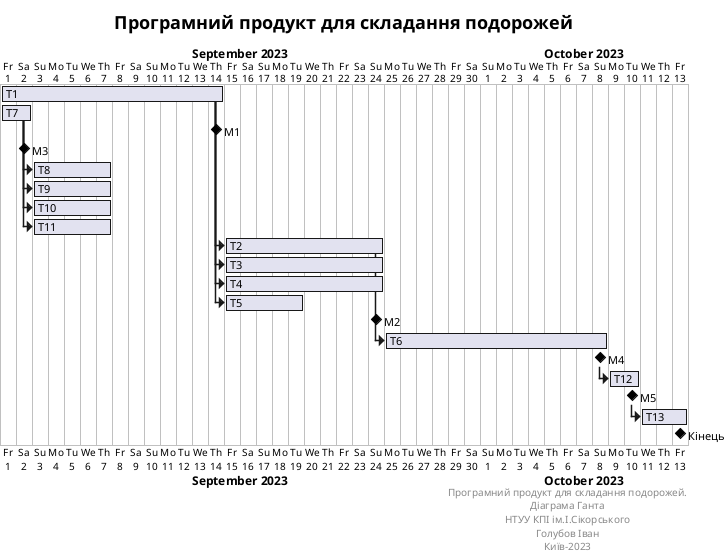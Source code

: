 @startgantt GD_1.0
title
<font size=18 color=black>Програмний продукт для складання подорожей
end title
Project starts 2023-09-01
[T1] starts 2023-09-01
[T7] starts 2023-09-01
[T1] lasts 14 days
[T7] lasts 2 days
[M1] happens at [T1]'s end


[M3] happens at [T7]'s end
[T8] starts at [T7]'s end
[T8] lasts 5 days
[T9] starts at [T7]'s end
[T9] lasts 5 days
[T10] starts at [T7]'s end
[T10] lasts 5 days
[T11] starts at [T7]'s end
[T11] lasts 5 days

[T2] starts at [T1]'s end
[T2] lasts 10 days
[T3] starts at [T1]'s end
[T3] lasts 10 days
[T4] starts at [T1]'s end
[T4] lasts 10 days
[T5] starts at [T1]'s end
[T5] lasts 5 days

[M2] happens at [T2]'s end
[T6] starts at [T2]'s end
[T6] lasts 14 days

[M4] happens at [T6]'s end
[T12] starts at [M4]'s end
[T12] lasts 2 days

[M5] happens at [T12]'s end
[T13] starts at [M5]'s end
[T13] lasts 3 days
[Кiнець] happens at [T13]'s end
right footer
    Програмний продукт для складання подорожей.
    Дiаграма Ганта
    НТУУ КПІ ім.І.Сікорського
    Голубов Iван
    Київ-2023
end footer

@endgantt
